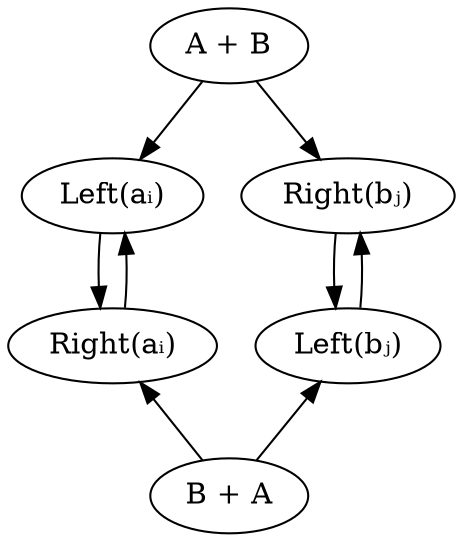 digraph {
    AorB[label="A + B"]
    LeftA[label="Left(aᵢ)" class="value"]
    RightB[label="Right(bⱼ)" class="value"]

    AorB -> LeftA
    AorB -> RightB

    BorA[label="B + A"]
    LeftB[label="Left(bⱼ)" class="value"]
    RightA[label="Right(aᵢ)" class="value"]

    LeftB -> BorA[dir=back]
    RightA -> BorA[dir=back]

    LeftA -> RightA
    RightA -> LeftA
    LeftB -> RightB
    RightB -> LeftB
}
